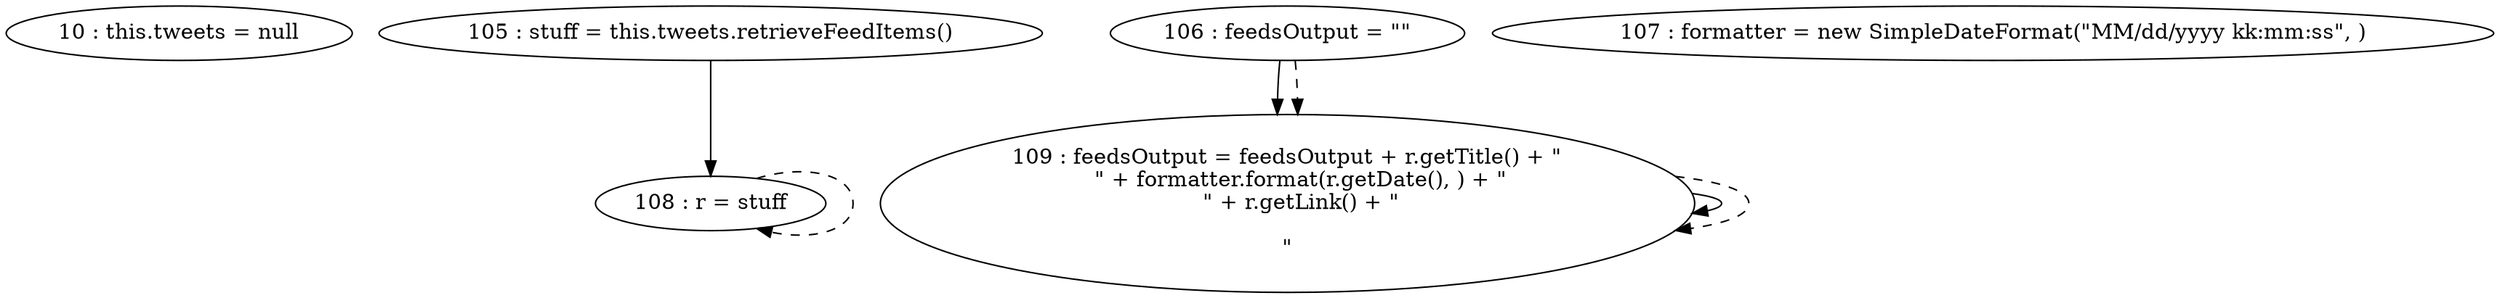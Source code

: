 digraph G {
"10 : this.tweets = null"
"105 : stuff = this.tweets.retrieveFeedItems()"
"105 : stuff = this.tweets.retrieveFeedItems()" -> "108 : r = stuff"
"106 : feedsOutput = \"\""
"106 : feedsOutput = \"\"" -> "109 : feedsOutput = feedsOutput + r.getTitle() + \"\n    \" + formatter.format(r.getDate(), ) + \"\n    \" + r.getLink() + \"\n \n\""
"106 : feedsOutput = \"\"" -> "109 : feedsOutput = feedsOutput + r.getTitle() + \"\n    \" + formatter.format(r.getDate(), ) + \"\n    \" + r.getLink() + \"\n \n\"" [style=dashed]
"107 : formatter = new SimpleDateFormat(\"MM/dd/yyyy kk:mm:ss\", )"
"108 : r = stuff"
"108 : r = stuff" -> "108 : r = stuff" [style=dashed]
"109 : feedsOutput = feedsOutput + r.getTitle() + \"\n    \" + formatter.format(r.getDate(), ) + \"\n    \" + r.getLink() + \"\n \n\""
"109 : feedsOutput = feedsOutput + r.getTitle() + \"\n    \" + formatter.format(r.getDate(), ) + \"\n    \" + r.getLink() + \"\n \n\"" -> "109 : feedsOutput = feedsOutput + r.getTitle() + \"\n    \" + formatter.format(r.getDate(), ) + \"\n    \" + r.getLink() + \"\n \n\""
"109 : feedsOutput = feedsOutput + r.getTitle() + \"\n    \" + formatter.format(r.getDate(), ) + \"\n    \" + r.getLink() + \"\n \n\"" -> "109 : feedsOutput = feedsOutput + r.getTitle() + \"\n    \" + formatter.format(r.getDate(), ) + \"\n    \" + r.getLink() + \"\n \n\"" [style=dashed]
}